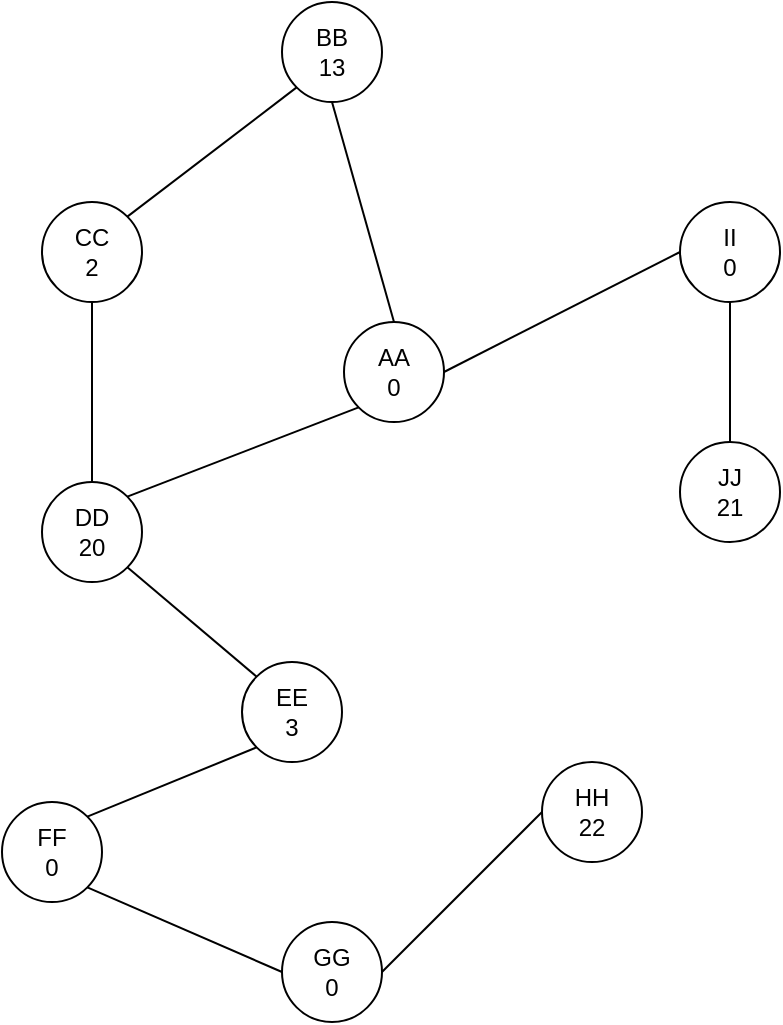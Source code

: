 <mxfile version="22.0.4" type="device">
  <diagram name="Page-1" id="t29cudPlwcvxk3HDNEwc">
    <mxGraphModel dx="1434" dy="761" grid="1" gridSize="10" guides="1" tooltips="1" connect="1" arrows="1" fold="1" page="1" pageScale="1" pageWidth="827" pageHeight="1169" math="0" shadow="0">
      <root>
        <mxCell id="0" />
        <mxCell id="1" parent="0" />
        <mxCell id="t0fNAEPaN_b5v2oKE2S5-1" value="&lt;div&gt;AA&lt;/div&gt;&lt;div&gt;0&lt;br&gt;&lt;/div&gt;" style="ellipse;whiteSpace=wrap;html=1;" parent="1" vertex="1">
          <mxGeometry x="281" y="390" width="50" height="50" as="geometry" />
        </mxCell>
        <mxCell id="t0fNAEPaN_b5v2oKE2S5-2" value="&lt;div&gt;BB&lt;/div&gt;&lt;div&gt;13&lt;br&gt;&lt;/div&gt;" style="ellipse;whiteSpace=wrap;html=1;" parent="1" vertex="1">
          <mxGeometry x="250" y="230" width="50" height="50" as="geometry" />
        </mxCell>
        <mxCell id="t0fNAEPaN_b5v2oKE2S5-3" value="&lt;div&gt;DD&lt;/div&gt;&lt;div&gt;20&lt;br&gt;&lt;/div&gt;" style="ellipse;whiteSpace=wrap;html=1;" parent="1" vertex="1">
          <mxGeometry x="130" y="470" width="50" height="50" as="geometry" />
        </mxCell>
        <mxCell id="t0fNAEPaN_b5v2oKE2S5-4" value="&lt;div&gt;II&lt;/div&gt;&lt;div&gt;0&lt;br&gt;&lt;/div&gt;" style="ellipse;whiteSpace=wrap;html=1;" parent="1" vertex="1">
          <mxGeometry x="449" y="330" width="50" height="50" as="geometry" />
        </mxCell>
        <mxCell id="t0fNAEPaN_b5v2oKE2S5-5" value="" style="endArrow=none;html=1;rounded=0;exitX=0.5;exitY=0;exitDx=0;exitDy=0;entryX=0.5;entryY=1;entryDx=0;entryDy=0;" parent="1" source="t0fNAEPaN_b5v2oKE2S5-1" target="t0fNAEPaN_b5v2oKE2S5-2" edge="1">
          <mxGeometry width="50" height="50" relative="1" as="geometry">
            <mxPoint x="320" y="420" as="sourcePoint" />
            <mxPoint x="370" y="370" as="targetPoint" />
          </mxGeometry>
        </mxCell>
        <mxCell id="t0fNAEPaN_b5v2oKE2S5-6" value="" style="endArrow=none;html=1;rounded=0;exitX=0;exitY=1;exitDx=0;exitDy=0;entryX=1;entryY=0;entryDx=0;entryDy=0;" parent="1" source="t0fNAEPaN_b5v2oKE2S5-1" target="t0fNAEPaN_b5v2oKE2S5-3" edge="1">
          <mxGeometry width="50" height="50" relative="1" as="geometry">
            <mxPoint x="390" y="470" as="sourcePoint" />
            <mxPoint x="360" y="360" as="targetPoint" />
          </mxGeometry>
        </mxCell>
        <mxCell id="t0fNAEPaN_b5v2oKE2S5-7" value="" style="endArrow=none;html=1;rounded=0;exitX=1;exitY=0.5;exitDx=0;exitDy=0;entryX=0;entryY=0.5;entryDx=0;entryDy=0;" parent="1" source="t0fNAEPaN_b5v2oKE2S5-1" target="t0fNAEPaN_b5v2oKE2S5-4" edge="1">
          <mxGeometry width="50" height="50" relative="1" as="geometry">
            <mxPoint x="380.32" y="514" as="sourcePoint" />
            <mxPoint x="462.32" y="410" as="targetPoint" />
          </mxGeometry>
        </mxCell>
        <mxCell id="t0fNAEPaN_b5v2oKE2S5-8" value="&lt;div&gt;CC&lt;/div&gt;&lt;div&gt;2&lt;/div&gt;" style="ellipse;whiteSpace=wrap;html=1;" parent="1" vertex="1">
          <mxGeometry x="130" y="330" width="50" height="50" as="geometry" />
        </mxCell>
        <mxCell id="t0fNAEPaN_b5v2oKE2S5-10" value="&lt;div&gt;EE&lt;/div&gt;&lt;div&gt;3&lt;br&gt;&lt;/div&gt;" style="ellipse;whiteSpace=wrap;html=1;" parent="1" vertex="1">
          <mxGeometry x="230" y="560" width="50" height="50" as="geometry" />
        </mxCell>
        <mxCell id="t0fNAEPaN_b5v2oKE2S5-11" value="&lt;div&gt;FF&lt;/div&gt;&lt;div&gt;0&lt;br&gt;&lt;/div&gt;" style="ellipse;whiteSpace=wrap;html=1;" parent="1" vertex="1">
          <mxGeometry x="110" y="630" width="50" height="50" as="geometry" />
        </mxCell>
        <mxCell id="t0fNAEPaN_b5v2oKE2S5-12" value="&lt;div&gt;GG&lt;/div&gt;&lt;div&gt;0&lt;br&gt;&lt;/div&gt;" style="ellipse;whiteSpace=wrap;html=1;" parent="1" vertex="1">
          <mxGeometry x="250" y="690" width="50" height="50" as="geometry" />
        </mxCell>
        <mxCell id="t0fNAEPaN_b5v2oKE2S5-13" value="&lt;div&gt;HH&lt;/div&gt;&lt;div&gt;22&lt;br&gt;&lt;/div&gt;" style="ellipse;whiteSpace=wrap;html=1;" parent="1" vertex="1">
          <mxGeometry x="380" y="610" width="50" height="50" as="geometry" />
        </mxCell>
        <mxCell id="t0fNAEPaN_b5v2oKE2S5-14" value="&lt;div&gt;JJ&lt;/div&gt;&lt;div&gt;21&lt;br&gt;&lt;/div&gt;" style="ellipse;whiteSpace=wrap;html=1;" parent="1" vertex="1">
          <mxGeometry x="449" y="450" width="50" height="50" as="geometry" />
        </mxCell>
        <mxCell id="t0fNAEPaN_b5v2oKE2S5-15" value="" style="endArrow=none;html=1;rounded=0;entryX=0;entryY=1;entryDx=0;entryDy=0;exitX=1;exitY=0;exitDx=0;exitDy=0;" parent="1" source="t0fNAEPaN_b5v2oKE2S5-8" target="t0fNAEPaN_b5v2oKE2S5-2" edge="1">
          <mxGeometry width="50" height="50" relative="1" as="geometry">
            <mxPoint x="360" y="440" as="sourcePoint" />
            <mxPoint x="410" y="390" as="targetPoint" />
          </mxGeometry>
        </mxCell>
        <mxCell id="t0fNAEPaN_b5v2oKE2S5-17" value="" style="endArrow=none;html=1;rounded=0;exitX=0.5;exitY=0;exitDx=0;exitDy=0;entryX=0.5;entryY=1;entryDx=0;entryDy=0;" parent="1" source="t0fNAEPaN_b5v2oKE2S5-3" target="t0fNAEPaN_b5v2oKE2S5-8" edge="1">
          <mxGeometry width="50" height="50" relative="1" as="geometry">
            <mxPoint x="360" y="440" as="sourcePoint" />
            <mxPoint x="410" y="390" as="targetPoint" />
          </mxGeometry>
        </mxCell>
        <mxCell id="t0fNAEPaN_b5v2oKE2S5-18" value="" style="endArrow=none;html=1;rounded=0;exitX=1;exitY=1;exitDx=0;exitDy=0;entryX=0;entryY=0;entryDx=0;entryDy=0;" parent="1" source="t0fNAEPaN_b5v2oKE2S5-3" target="t0fNAEPaN_b5v2oKE2S5-10" edge="1">
          <mxGeometry width="50" height="50" relative="1" as="geometry">
            <mxPoint x="360" y="440" as="sourcePoint" />
            <mxPoint x="410" y="390" as="targetPoint" />
          </mxGeometry>
        </mxCell>
        <mxCell id="t0fNAEPaN_b5v2oKE2S5-19" value="" style="endArrow=none;html=1;rounded=0;entryX=0;entryY=1;entryDx=0;entryDy=0;exitX=1;exitY=0;exitDx=0;exitDy=0;" parent="1" source="t0fNAEPaN_b5v2oKE2S5-11" target="t0fNAEPaN_b5v2oKE2S5-10" edge="1">
          <mxGeometry width="50" height="50" relative="1" as="geometry">
            <mxPoint x="360" y="440" as="sourcePoint" />
            <mxPoint x="410" y="390" as="targetPoint" />
          </mxGeometry>
        </mxCell>
        <mxCell id="t0fNAEPaN_b5v2oKE2S5-21" value="" style="endArrow=none;html=1;rounded=0;exitX=1;exitY=0.5;exitDx=0;exitDy=0;entryX=0;entryY=0.5;entryDx=0;entryDy=0;" parent="1" source="t0fNAEPaN_b5v2oKE2S5-12" target="t0fNAEPaN_b5v2oKE2S5-13" edge="1">
          <mxGeometry width="50" height="50" relative="1" as="geometry">
            <mxPoint x="360" y="440" as="sourcePoint" />
            <mxPoint x="410" y="390" as="targetPoint" />
          </mxGeometry>
        </mxCell>
        <mxCell id="t0fNAEPaN_b5v2oKE2S5-22" value="" style="endArrow=none;html=1;rounded=0;exitX=1;exitY=1;exitDx=0;exitDy=0;entryX=0;entryY=0.5;entryDx=0;entryDy=0;" parent="1" source="t0fNAEPaN_b5v2oKE2S5-11" target="t0fNAEPaN_b5v2oKE2S5-12" edge="1">
          <mxGeometry width="50" height="50" relative="1" as="geometry">
            <mxPoint x="360" y="440" as="sourcePoint" />
            <mxPoint x="410" y="390" as="targetPoint" />
          </mxGeometry>
        </mxCell>
        <mxCell id="t0fNAEPaN_b5v2oKE2S5-23" value="" style="endArrow=none;html=1;rounded=0;entryX=0.5;entryY=1;entryDx=0;entryDy=0;exitX=0.5;exitY=0;exitDx=0;exitDy=0;" parent="1" source="t0fNAEPaN_b5v2oKE2S5-14" target="t0fNAEPaN_b5v2oKE2S5-4" edge="1">
          <mxGeometry width="50" height="50" relative="1" as="geometry">
            <mxPoint x="360" y="440" as="sourcePoint" />
            <mxPoint x="410" y="390" as="targetPoint" />
          </mxGeometry>
        </mxCell>
      </root>
    </mxGraphModel>
  </diagram>
</mxfile>
